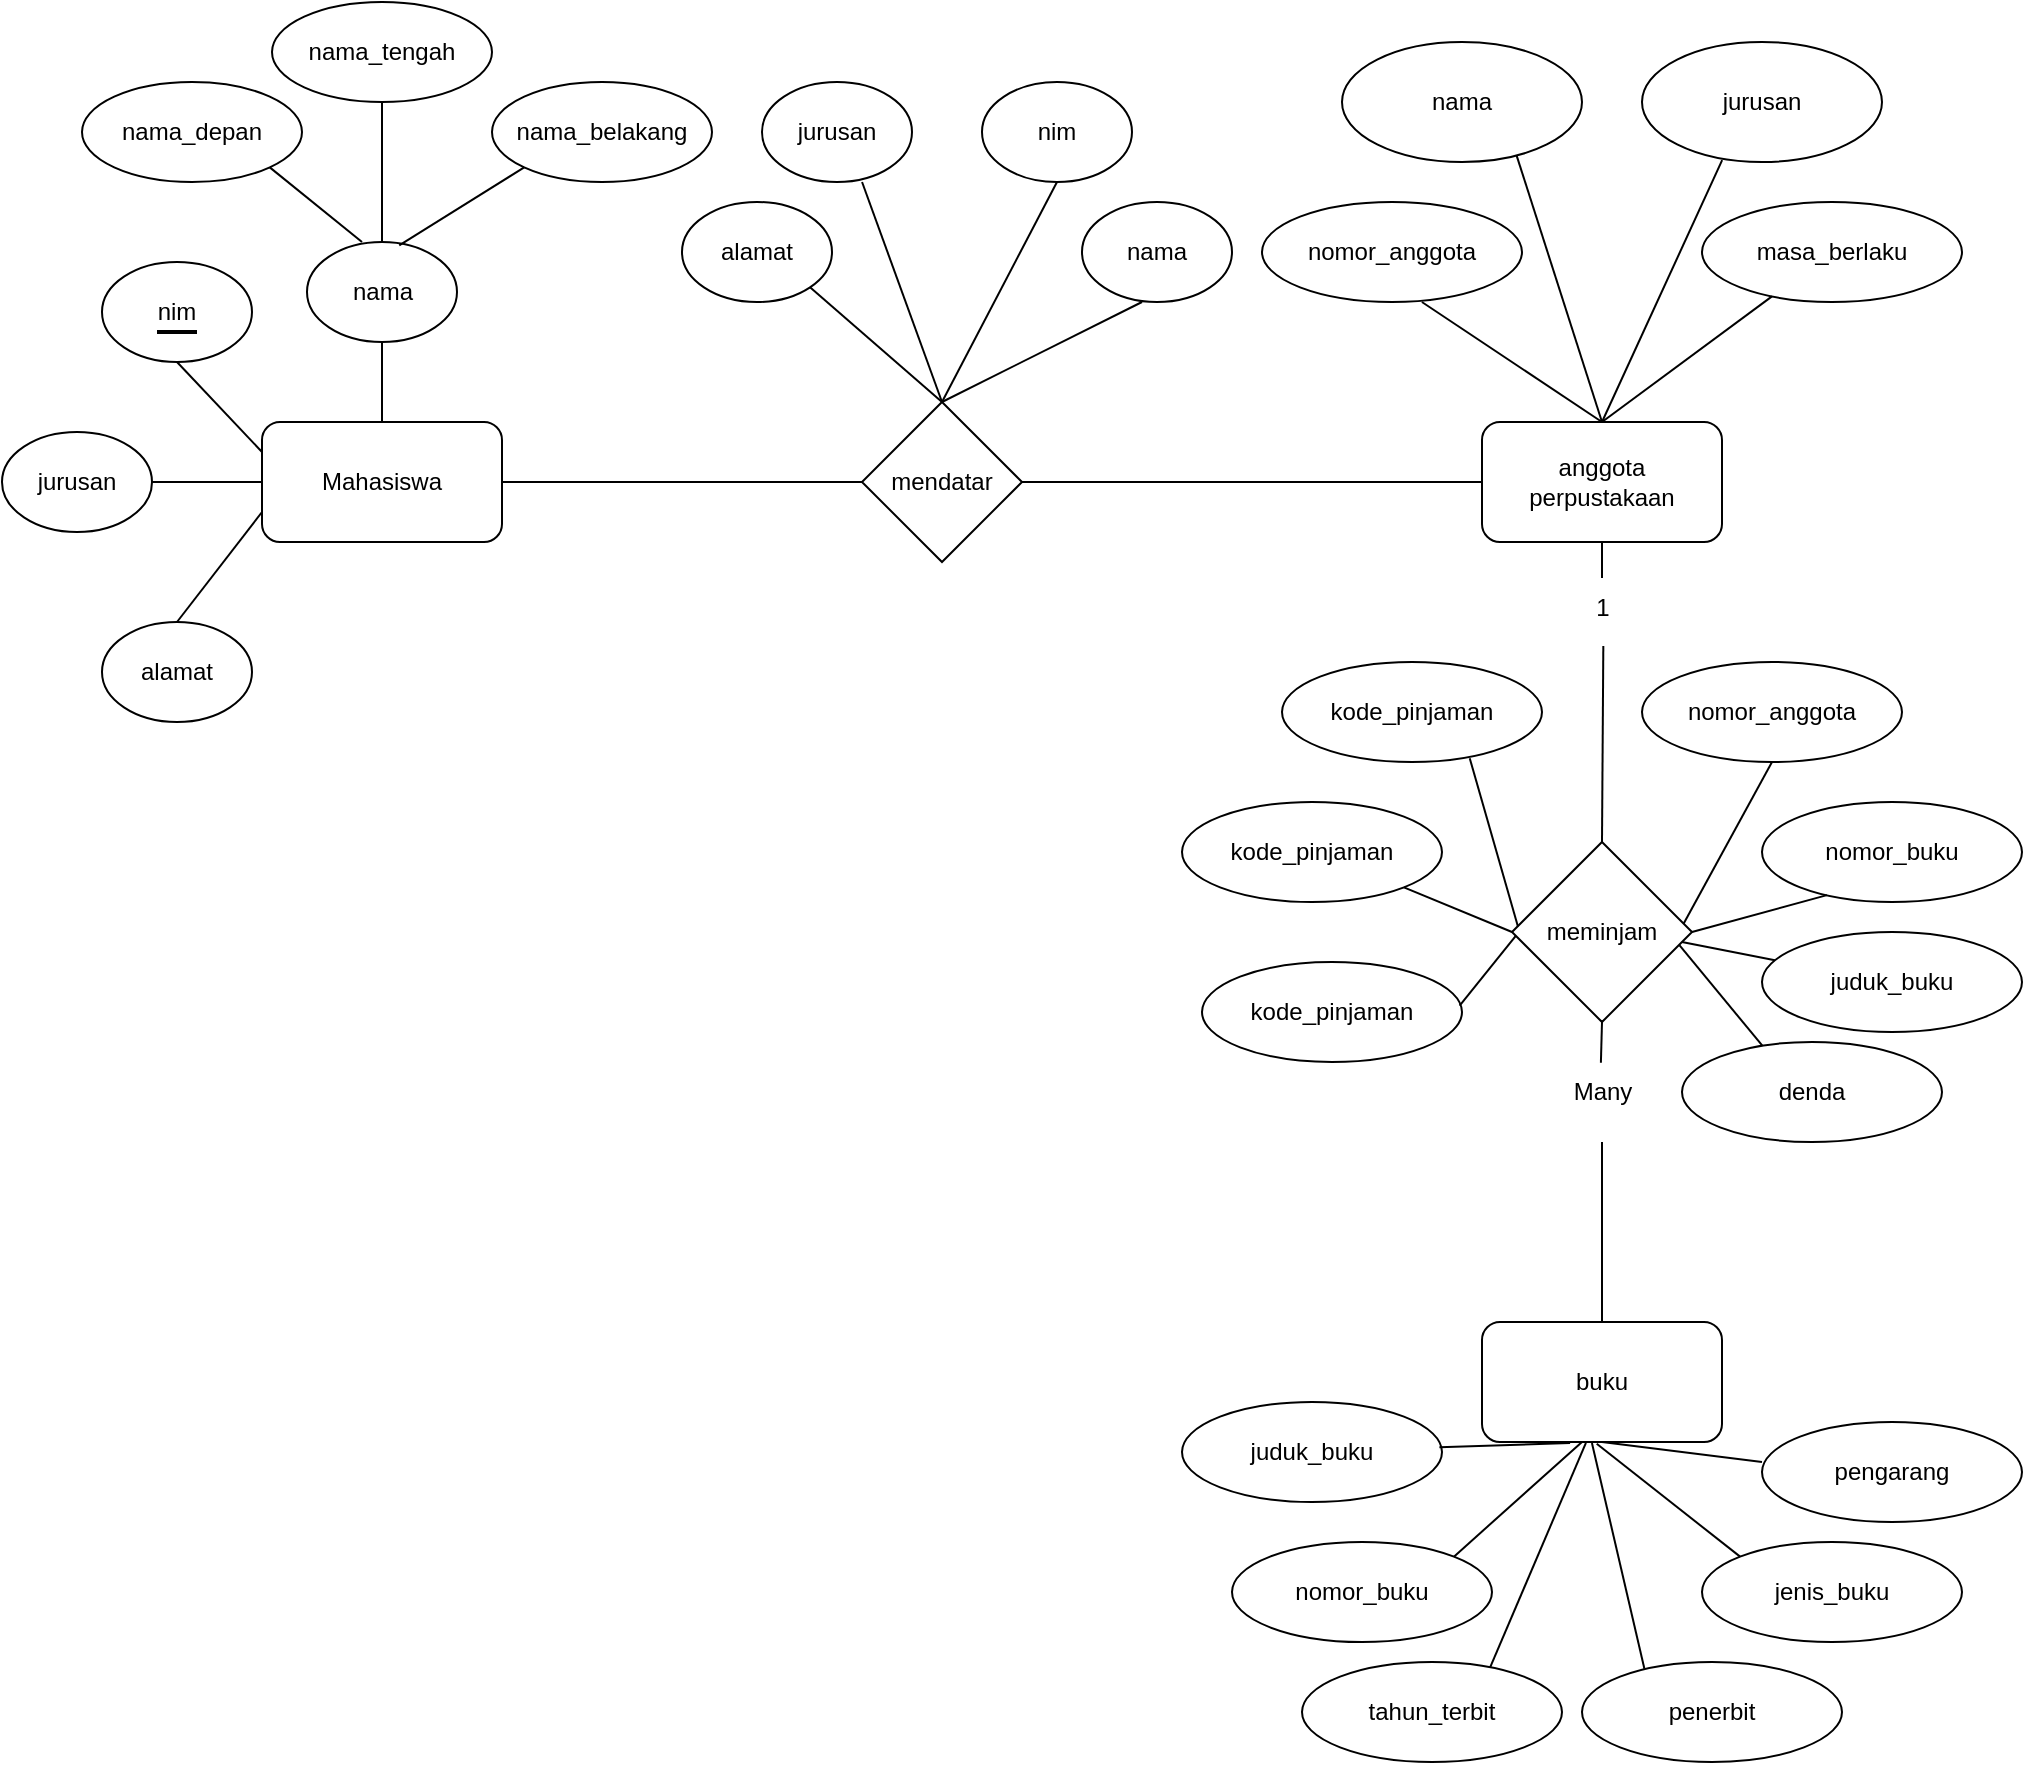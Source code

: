 <mxfile version="24.7.4">
  <diagram id="cDJHLErJSP3cd4u-dUqy" name="Page-1">
    <mxGraphModel dx="1908" dy="1184" grid="1" gridSize="10" guides="1" tooltips="1" connect="1" arrows="1" fold="1" page="1" pageScale="1" pageWidth="850" pageHeight="1100" math="0" shadow="0">
      <root>
        <mxCell id="0" />
        <mxCell id="1" parent="0" />
        <mxCell id="E2kGEfoMNPz0uAjkgJGs-3" value="Mahasiswa" style="rounded=1;whiteSpace=wrap;html=1;" vertex="1" parent="1">
          <mxGeometry x="200" y="270" width="120" height="60" as="geometry" />
        </mxCell>
        <mxCell id="E2kGEfoMNPz0uAjkgJGs-4" value="mendatar" style="rhombus;whiteSpace=wrap;html=1;" vertex="1" parent="1">
          <mxGeometry x="500" y="260" width="80" height="80" as="geometry" />
        </mxCell>
        <mxCell id="E2kGEfoMNPz0uAjkgJGs-5" value="" style="endArrow=none;html=1;rounded=0;exitX=1;exitY=0.5;exitDx=0;exitDy=0;entryX=0;entryY=0.5;entryDx=0;entryDy=0;" edge="1" parent="1" source="E2kGEfoMNPz0uAjkgJGs-3" target="E2kGEfoMNPz0uAjkgJGs-4">
          <mxGeometry width="50" height="50" relative="1" as="geometry">
            <mxPoint x="420" y="420" as="sourcePoint" />
            <mxPoint x="470" y="370" as="targetPoint" />
          </mxGeometry>
        </mxCell>
        <mxCell id="E2kGEfoMNPz0uAjkgJGs-6" value="anggota&lt;div&gt;perpustakaan&lt;/div&gt;" style="rounded=1;whiteSpace=wrap;html=1;" vertex="1" parent="1">
          <mxGeometry x="810" y="270" width="120" height="60" as="geometry" />
        </mxCell>
        <mxCell id="E2kGEfoMNPz0uAjkgJGs-7" value="" style="endArrow=none;html=1;rounded=0;entryX=0;entryY=0.5;entryDx=0;entryDy=0;exitX=1;exitY=0.5;exitDx=0;exitDy=0;" edge="1" parent="1" source="E2kGEfoMNPz0uAjkgJGs-4" target="E2kGEfoMNPz0uAjkgJGs-6">
          <mxGeometry width="50" height="50" relative="1" as="geometry">
            <mxPoint x="460" y="320" as="sourcePoint" />
            <mxPoint x="510" y="270" as="targetPoint" />
          </mxGeometry>
        </mxCell>
        <mxCell id="E2kGEfoMNPz0uAjkgJGs-9" value="alamat" style="ellipse;whiteSpace=wrap;html=1;" vertex="1" parent="1">
          <mxGeometry x="120" y="370" width="75" height="50" as="geometry" />
        </mxCell>
        <mxCell id="E2kGEfoMNPz0uAjkgJGs-10" value="jurusan" style="ellipse;whiteSpace=wrap;html=1;" vertex="1" parent="1">
          <mxGeometry x="70" y="275" width="75" height="50" as="geometry" />
        </mxCell>
        <mxCell id="E2kGEfoMNPz0uAjkgJGs-11" value="nim" style="ellipse;whiteSpace=wrap;html=1;" vertex="1" parent="1">
          <mxGeometry x="120" y="190" width="75" height="50" as="geometry" />
        </mxCell>
        <mxCell id="E2kGEfoMNPz0uAjkgJGs-12" value="" style="endArrow=none;html=1;rounded=0;exitX=0.5;exitY=0;exitDx=0;exitDy=0;entryX=0;entryY=0.75;entryDx=0;entryDy=0;" edge="1" parent="1" source="E2kGEfoMNPz0uAjkgJGs-9" target="E2kGEfoMNPz0uAjkgJGs-3">
          <mxGeometry width="50" height="50" relative="1" as="geometry">
            <mxPoint x="360" y="320" as="sourcePoint" />
            <mxPoint x="410" y="270" as="targetPoint" />
          </mxGeometry>
        </mxCell>
        <mxCell id="E2kGEfoMNPz0uAjkgJGs-13" value="" style="endArrow=none;html=1;rounded=0;entryX=1;entryY=0.5;entryDx=0;entryDy=0;exitX=0;exitY=0.5;exitDx=0;exitDy=0;" edge="1" parent="1" source="E2kGEfoMNPz0uAjkgJGs-3" target="E2kGEfoMNPz0uAjkgJGs-10">
          <mxGeometry width="50" height="50" relative="1" as="geometry">
            <mxPoint x="360" y="320" as="sourcePoint" />
            <mxPoint x="410" y="270" as="targetPoint" />
          </mxGeometry>
        </mxCell>
        <mxCell id="E2kGEfoMNPz0uAjkgJGs-15" value="" style="endArrow=none;html=1;rounded=0;exitX=0.5;exitY=1;exitDx=0;exitDy=0;entryX=0;entryY=0.25;entryDx=0;entryDy=0;" edge="1" parent="1" source="E2kGEfoMNPz0uAjkgJGs-11" target="E2kGEfoMNPz0uAjkgJGs-3">
          <mxGeometry width="50" height="50" relative="1" as="geometry">
            <mxPoint x="230" y="240" as="sourcePoint" />
            <mxPoint x="280" y="190" as="targetPoint" />
          </mxGeometry>
        </mxCell>
        <mxCell id="E2kGEfoMNPz0uAjkgJGs-22" value="" style="shape=table;startSize=0;container=1;collapsible=0;childLayout=tableLayout;fontSize=11;fillColor=none;strokeColor=none;" vertex="1" parent="1">
          <mxGeometry x="290" y="260" width="60" height="60" as="geometry" />
        </mxCell>
        <mxCell id="E2kGEfoMNPz0uAjkgJGs-26" value="" style="line;strokeWidth=2;html=1;" vertex="1" parent="1">
          <mxGeometry x="147.5" y="220" width="20" height="10" as="geometry" />
        </mxCell>
        <mxCell id="E2kGEfoMNPz0uAjkgJGs-28" value="nama" style="ellipse;whiteSpace=wrap;html=1;" vertex="1" parent="1">
          <mxGeometry x="222.5" y="180" width="75" height="50" as="geometry" />
        </mxCell>
        <mxCell id="E2kGEfoMNPz0uAjkgJGs-29" value="nama_depan" style="ellipse;whiteSpace=wrap;html=1;" vertex="1" parent="1">
          <mxGeometry x="110" y="100" width="110" height="50" as="geometry" />
        </mxCell>
        <mxCell id="E2kGEfoMNPz0uAjkgJGs-30" value="nama_belakang" style="ellipse;whiteSpace=wrap;html=1;" vertex="1" parent="1">
          <mxGeometry x="315" y="100" width="110" height="50" as="geometry" />
        </mxCell>
        <mxCell id="E2kGEfoMNPz0uAjkgJGs-31" value="nama_tengah" style="ellipse;whiteSpace=wrap;html=1;" vertex="1" parent="1">
          <mxGeometry x="205" y="60" width="110" height="50" as="geometry" />
        </mxCell>
        <mxCell id="E2kGEfoMNPz0uAjkgJGs-32" value="" style="endArrow=none;html=1;rounded=0;entryX=0.5;entryY=1;entryDx=0;entryDy=0;exitX=0.5;exitY=0;exitDx=0;exitDy=0;" edge="1" parent="1" source="E2kGEfoMNPz0uAjkgJGs-28" target="E2kGEfoMNPz0uAjkgJGs-31">
          <mxGeometry width="50" height="50" relative="1" as="geometry">
            <mxPoint x="310" y="320" as="sourcePoint" />
            <mxPoint x="360" y="270" as="targetPoint" />
          </mxGeometry>
        </mxCell>
        <mxCell id="E2kGEfoMNPz0uAjkgJGs-33" value="" style="endArrow=none;html=1;rounded=0;entryX=0.615;entryY=0.033;entryDx=0;entryDy=0;entryPerimeter=0;exitX=0;exitY=1;exitDx=0;exitDy=0;" edge="1" parent="1" source="E2kGEfoMNPz0uAjkgJGs-30" target="E2kGEfoMNPz0uAjkgJGs-28">
          <mxGeometry width="50" height="50" relative="1" as="geometry">
            <mxPoint x="310" y="320" as="sourcePoint" />
            <mxPoint x="360" y="270" as="targetPoint" />
          </mxGeometry>
        </mxCell>
        <mxCell id="E2kGEfoMNPz0uAjkgJGs-34" value="" style="endArrow=none;html=1;rounded=0;entryX=1;entryY=1;entryDx=0;entryDy=0;" edge="1" parent="1" target="E2kGEfoMNPz0uAjkgJGs-29">
          <mxGeometry width="50" height="50" relative="1" as="geometry">
            <mxPoint x="250" y="180" as="sourcePoint" />
            <mxPoint x="360" y="270" as="targetPoint" />
          </mxGeometry>
        </mxCell>
        <mxCell id="E2kGEfoMNPz0uAjkgJGs-35" value="" style="endArrow=none;html=1;rounded=0;entryX=0.5;entryY=1;entryDx=0;entryDy=0;exitX=0.5;exitY=0;exitDx=0;exitDy=0;" edge="1" parent="1" source="E2kGEfoMNPz0uAjkgJGs-3" target="E2kGEfoMNPz0uAjkgJGs-28">
          <mxGeometry width="50" height="50" relative="1" as="geometry">
            <mxPoint x="310" y="320" as="sourcePoint" />
            <mxPoint x="360" y="270" as="targetPoint" />
          </mxGeometry>
        </mxCell>
        <mxCell id="E2kGEfoMNPz0uAjkgJGs-36" value="alamat" style="ellipse;whiteSpace=wrap;html=1;" vertex="1" parent="1">
          <mxGeometry x="410" y="160" width="75" height="50" as="geometry" />
        </mxCell>
        <mxCell id="E2kGEfoMNPz0uAjkgJGs-37" value="jurusan" style="ellipse;whiteSpace=wrap;html=1;" vertex="1" parent="1">
          <mxGeometry x="450" y="100" width="75" height="50" as="geometry" />
        </mxCell>
        <mxCell id="E2kGEfoMNPz0uAjkgJGs-38" value="nim" style="ellipse;whiteSpace=wrap;html=1;" vertex="1" parent="1">
          <mxGeometry x="560" y="100" width="75" height="50" as="geometry" />
        </mxCell>
        <mxCell id="E2kGEfoMNPz0uAjkgJGs-39" value="nama" style="ellipse;whiteSpace=wrap;html=1;" vertex="1" parent="1">
          <mxGeometry x="610" y="160" width="75" height="50" as="geometry" />
        </mxCell>
        <mxCell id="E2kGEfoMNPz0uAjkgJGs-40" value="" style="endArrow=none;html=1;rounded=0;entryX=0.5;entryY=0;entryDx=0;entryDy=0;exitX=1;exitY=1;exitDx=0;exitDy=0;" edge="1" parent="1" source="E2kGEfoMNPz0uAjkgJGs-36" target="E2kGEfoMNPz0uAjkgJGs-4">
          <mxGeometry width="50" height="50" relative="1" as="geometry">
            <mxPoint x="310" y="320" as="sourcePoint" />
            <mxPoint x="360" y="270" as="targetPoint" />
          </mxGeometry>
        </mxCell>
        <mxCell id="E2kGEfoMNPz0uAjkgJGs-41" value="" style="endArrow=none;html=1;rounded=0;entryX=0.5;entryY=0;entryDx=0;entryDy=0;exitX=0.667;exitY=1;exitDx=0;exitDy=0;exitPerimeter=0;" edge="1" parent="1" source="E2kGEfoMNPz0uAjkgJGs-37" target="E2kGEfoMNPz0uAjkgJGs-4">
          <mxGeometry width="50" height="50" relative="1" as="geometry">
            <mxPoint x="310" y="320" as="sourcePoint" />
            <mxPoint x="360" y="270" as="targetPoint" />
          </mxGeometry>
        </mxCell>
        <mxCell id="E2kGEfoMNPz0uAjkgJGs-42" value="" style="endArrow=none;html=1;rounded=0;entryX=0.5;entryY=0;entryDx=0;entryDy=0;exitX=0.5;exitY=1;exitDx=0;exitDy=0;" edge="1" parent="1" source="E2kGEfoMNPz0uAjkgJGs-38" target="E2kGEfoMNPz0uAjkgJGs-4">
          <mxGeometry width="50" height="50" relative="1" as="geometry">
            <mxPoint x="310" y="320" as="sourcePoint" />
            <mxPoint x="360" y="270" as="targetPoint" />
          </mxGeometry>
        </mxCell>
        <mxCell id="E2kGEfoMNPz0uAjkgJGs-43" value="" style="endArrow=none;html=1;rounded=0;entryX=0.5;entryY=0;entryDx=0;entryDy=0;exitX=0.4;exitY=1;exitDx=0;exitDy=0;exitPerimeter=0;" edge="1" parent="1" source="E2kGEfoMNPz0uAjkgJGs-39" target="E2kGEfoMNPz0uAjkgJGs-4">
          <mxGeometry width="50" height="50" relative="1" as="geometry">
            <mxPoint x="310" y="320" as="sourcePoint" />
            <mxPoint x="360" y="270" as="targetPoint" />
          </mxGeometry>
        </mxCell>
        <mxCell id="E2kGEfoMNPz0uAjkgJGs-44" value="nomor_anggota" style="ellipse;whiteSpace=wrap;html=1;" vertex="1" parent="1">
          <mxGeometry x="700" y="160" width="130" height="50" as="geometry" />
        </mxCell>
        <mxCell id="E2kGEfoMNPz0uAjkgJGs-45" value="nama" style="ellipse;whiteSpace=wrap;html=1;" vertex="1" parent="1">
          <mxGeometry x="740" y="80" width="120" height="60" as="geometry" />
        </mxCell>
        <mxCell id="E2kGEfoMNPz0uAjkgJGs-46" value="jurusan" style="ellipse;whiteSpace=wrap;html=1;" vertex="1" parent="1">
          <mxGeometry x="890" y="80" width="120" height="60" as="geometry" />
        </mxCell>
        <mxCell id="E2kGEfoMNPz0uAjkgJGs-47" value="masa_berlaku" style="ellipse;whiteSpace=wrap;html=1;" vertex="1" parent="1">
          <mxGeometry x="920" y="160" width="130" height="50" as="geometry" />
        </mxCell>
        <mxCell id="E2kGEfoMNPz0uAjkgJGs-48" value="" style="endArrow=none;html=1;rounded=0;entryX=0.5;entryY=0;entryDx=0;entryDy=0;exitX=0.615;exitY=1;exitDx=0;exitDy=0;exitPerimeter=0;" edge="1" parent="1" source="E2kGEfoMNPz0uAjkgJGs-44" target="E2kGEfoMNPz0uAjkgJGs-6">
          <mxGeometry width="50" height="50" relative="1" as="geometry">
            <mxPoint x="780" y="320" as="sourcePoint" />
            <mxPoint x="830" y="270" as="targetPoint" />
          </mxGeometry>
        </mxCell>
        <mxCell id="E2kGEfoMNPz0uAjkgJGs-49" value="" style="endArrow=none;html=1;rounded=0;entryX=0.5;entryY=0;entryDx=0;entryDy=0;exitX=0.728;exitY=0.949;exitDx=0;exitDy=0;exitPerimeter=0;" edge="1" parent="1" source="E2kGEfoMNPz0uAjkgJGs-45" target="E2kGEfoMNPz0uAjkgJGs-6">
          <mxGeometry width="50" height="50" relative="1" as="geometry">
            <mxPoint x="780" y="320" as="sourcePoint" />
            <mxPoint x="830" y="270" as="targetPoint" />
          </mxGeometry>
        </mxCell>
        <mxCell id="E2kGEfoMNPz0uAjkgJGs-50" value="" style="endArrow=none;html=1;rounded=0;entryX=0.5;entryY=0;entryDx=0;entryDy=0;exitX=0.334;exitY=0.985;exitDx=0;exitDy=0;exitPerimeter=0;" edge="1" parent="1" source="E2kGEfoMNPz0uAjkgJGs-46" target="E2kGEfoMNPz0uAjkgJGs-6">
          <mxGeometry width="50" height="50" relative="1" as="geometry">
            <mxPoint x="780" y="320" as="sourcePoint" />
            <mxPoint x="830" y="270" as="targetPoint" />
          </mxGeometry>
        </mxCell>
        <mxCell id="E2kGEfoMNPz0uAjkgJGs-51" value="" style="endArrow=none;html=1;rounded=0;entryX=0.5;entryY=0;entryDx=0;entryDy=0;" edge="1" parent="1" source="E2kGEfoMNPz0uAjkgJGs-47" target="E2kGEfoMNPz0uAjkgJGs-6">
          <mxGeometry width="50" height="50" relative="1" as="geometry">
            <mxPoint x="940" y="220" as="sourcePoint" />
            <mxPoint x="830" y="270" as="targetPoint" />
          </mxGeometry>
        </mxCell>
        <mxCell id="E2kGEfoMNPz0uAjkgJGs-52" value="meminjam" style="rhombus;whiteSpace=wrap;html=1;" vertex="1" parent="1">
          <mxGeometry x="825" y="480" width="90" height="90" as="geometry" />
        </mxCell>
        <mxCell id="E2kGEfoMNPz0uAjkgJGs-53" value="1" style="text;html=1;align=center;verticalAlign=middle;resizable=0;points=[];autosize=1;strokeColor=none;fillColor=none;" vertex="1" parent="1">
          <mxGeometry x="855" y="348" width="30" height="30" as="geometry" />
        </mxCell>
        <mxCell id="E2kGEfoMNPz0uAjkgJGs-54" value="" style="endArrow=none;html=1;rounded=0;entryX=0.5;entryY=1;entryDx=0;entryDy=0;" edge="1" parent="1" source="E2kGEfoMNPz0uAjkgJGs-53" target="E2kGEfoMNPz0uAjkgJGs-6">
          <mxGeometry width="50" height="50" relative="1" as="geometry">
            <mxPoint x="780" y="320" as="sourcePoint" />
            <mxPoint x="830" y="270" as="targetPoint" />
          </mxGeometry>
        </mxCell>
        <mxCell id="E2kGEfoMNPz0uAjkgJGs-55" value="" style="endArrow=none;html=1;rounded=0;exitX=0.5;exitY=0;exitDx=0;exitDy=0;entryX=0.522;entryY=1.133;entryDx=0;entryDy=0;entryPerimeter=0;" edge="1" parent="1" source="E2kGEfoMNPz0uAjkgJGs-52" target="E2kGEfoMNPz0uAjkgJGs-53">
          <mxGeometry width="50" height="50" relative="1" as="geometry">
            <mxPoint x="810" y="410" as="sourcePoint" />
            <mxPoint x="870" y="380" as="targetPoint" />
          </mxGeometry>
        </mxCell>
        <mxCell id="E2kGEfoMNPz0uAjkgJGs-56" value="nomor_buku" style="ellipse;whiteSpace=wrap;html=1;" vertex="1" parent="1">
          <mxGeometry x="950" y="460" width="130" height="50" as="geometry" />
        </mxCell>
        <mxCell id="E2kGEfoMNPz0uAjkgJGs-57" value="nomor_anggota" style="ellipse;whiteSpace=wrap;html=1;" vertex="1" parent="1">
          <mxGeometry x="890" y="390" width="130" height="50" as="geometry" />
        </mxCell>
        <mxCell id="E2kGEfoMNPz0uAjkgJGs-58" value="denda" style="ellipse;whiteSpace=wrap;html=1;" vertex="1" parent="1">
          <mxGeometry x="910" y="580" width="130" height="50" as="geometry" />
        </mxCell>
        <mxCell id="E2kGEfoMNPz0uAjkgJGs-59" value="juduk_buku" style="ellipse;whiteSpace=wrap;html=1;" vertex="1" parent="1">
          <mxGeometry x="950" y="525" width="130" height="50" as="geometry" />
        </mxCell>
        <mxCell id="E2kGEfoMNPz0uAjkgJGs-60" value="" style="endArrow=none;html=1;rounded=0;exitX=0.954;exitY=0.453;exitDx=0;exitDy=0;exitPerimeter=0;entryX=0.5;entryY=1;entryDx=0;entryDy=0;" edge="1" parent="1" source="E2kGEfoMNPz0uAjkgJGs-52" target="E2kGEfoMNPz0uAjkgJGs-57">
          <mxGeometry width="50" height="50" relative="1" as="geometry">
            <mxPoint x="930" y="440" as="sourcePoint" />
            <mxPoint x="980" y="390" as="targetPoint" />
          </mxGeometry>
        </mxCell>
        <mxCell id="E2kGEfoMNPz0uAjkgJGs-61" value="" style="endArrow=none;html=1;rounded=0;exitX=1;exitY=0.5;exitDx=0;exitDy=0;entryX=0.25;entryY=0.931;entryDx=0;entryDy=0;entryPerimeter=0;" edge="1" parent="1" source="E2kGEfoMNPz0uAjkgJGs-52" target="E2kGEfoMNPz0uAjkgJGs-56">
          <mxGeometry width="50" height="50" relative="1" as="geometry">
            <mxPoint x="940" y="490" as="sourcePoint" />
            <mxPoint x="990" y="440" as="targetPoint" />
          </mxGeometry>
        </mxCell>
        <mxCell id="E2kGEfoMNPz0uAjkgJGs-62" value="" style="endArrow=none;html=1;rounded=0;exitX=0.944;exitY=0.556;exitDx=0;exitDy=0;exitPerimeter=0;" edge="1" parent="1" source="E2kGEfoMNPz0uAjkgJGs-52" target="E2kGEfoMNPz0uAjkgJGs-59">
          <mxGeometry width="50" height="50" relative="1" as="geometry">
            <mxPoint x="940" y="530" as="sourcePoint" />
            <mxPoint x="990" y="480" as="targetPoint" />
          </mxGeometry>
        </mxCell>
        <mxCell id="E2kGEfoMNPz0uAjkgJGs-63" value="" style="endArrow=none;html=1;rounded=0;exitX=0.93;exitY=0.573;exitDx=0;exitDy=0;exitPerimeter=0;entryX=0.309;entryY=0.037;entryDx=0;entryDy=0;entryPerimeter=0;" edge="1" parent="1" source="E2kGEfoMNPz0uAjkgJGs-52" target="E2kGEfoMNPz0uAjkgJGs-58">
          <mxGeometry width="50" height="50" relative="1" as="geometry">
            <mxPoint x="900" y="520" as="sourcePoint" />
            <mxPoint x="950" y="470" as="targetPoint" />
          </mxGeometry>
        </mxCell>
        <mxCell id="E2kGEfoMNPz0uAjkgJGs-64" value="kode_pinjaman" style="ellipse;whiteSpace=wrap;html=1;" vertex="1" parent="1">
          <mxGeometry x="710" y="390" width="130" height="50" as="geometry" />
        </mxCell>
        <mxCell id="E2kGEfoMNPz0uAjkgJGs-65" value="kode_pinjaman" style="ellipse;whiteSpace=wrap;html=1;" vertex="1" parent="1">
          <mxGeometry x="660" y="460" width="130" height="50" as="geometry" />
        </mxCell>
        <mxCell id="E2kGEfoMNPz0uAjkgJGs-66" value="kode_pinjaman" style="ellipse;whiteSpace=wrap;html=1;" vertex="1" parent="1">
          <mxGeometry x="670" y="540" width="130" height="50" as="geometry" />
        </mxCell>
        <mxCell id="E2kGEfoMNPz0uAjkgJGs-67" value="" style="endArrow=none;html=1;rounded=0;exitX=0.722;exitY=0.962;exitDx=0;exitDy=0;exitPerimeter=0;entryX=0.033;entryY=0.469;entryDx=0;entryDy=0;entryPerimeter=0;" edge="1" parent="1" source="E2kGEfoMNPz0uAjkgJGs-64" target="E2kGEfoMNPz0uAjkgJGs-52">
          <mxGeometry width="50" height="50" relative="1" as="geometry">
            <mxPoint x="850" y="510" as="sourcePoint" />
            <mxPoint x="900" y="460" as="targetPoint" />
          </mxGeometry>
        </mxCell>
        <mxCell id="E2kGEfoMNPz0uAjkgJGs-68" value="" style="endArrow=none;html=1;rounded=0;entryX=0;entryY=0.5;entryDx=0;entryDy=0;exitX=1;exitY=1;exitDx=0;exitDy=0;" edge="1" parent="1" source="E2kGEfoMNPz0uAjkgJGs-65" target="E2kGEfoMNPz0uAjkgJGs-52">
          <mxGeometry width="50" height="50" relative="1" as="geometry">
            <mxPoint x="810" y="550" as="sourcePoint" />
            <mxPoint x="860" y="500" as="targetPoint" />
          </mxGeometry>
        </mxCell>
        <mxCell id="E2kGEfoMNPz0uAjkgJGs-69" value="" style="endArrow=none;html=1;rounded=0;exitX=0.991;exitY=0.437;exitDx=0;exitDy=0;exitPerimeter=0;entryX=0.021;entryY=0.521;entryDx=0;entryDy=0;entryPerimeter=0;" edge="1" parent="1" source="E2kGEfoMNPz0uAjkgJGs-66" target="E2kGEfoMNPz0uAjkgJGs-52">
          <mxGeometry width="50" height="50" relative="1" as="geometry">
            <mxPoint x="810" y="550" as="sourcePoint" />
            <mxPoint x="860" y="500" as="targetPoint" />
          </mxGeometry>
        </mxCell>
        <mxCell id="E2kGEfoMNPz0uAjkgJGs-70" value="Many" style="text;html=1;align=center;verticalAlign=middle;resizable=0;points=[];autosize=1;strokeColor=none;fillColor=none;" vertex="1" parent="1">
          <mxGeometry x="845" y="590" width="50" height="30" as="geometry" />
        </mxCell>
        <mxCell id="E2kGEfoMNPz0uAjkgJGs-71" value="" style="endArrow=none;html=1;rounded=0;entryX=0.5;entryY=1;entryDx=0;entryDy=0;exitX=0.489;exitY=0.012;exitDx=0;exitDy=0;exitPerimeter=0;" edge="1" parent="1" source="E2kGEfoMNPz0uAjkgJGs-70" target="E2kGEfoMNPz0uAjkgJGs-52">
          <mxGeometry width="50" height="50" relative="1" as="geometry">
            <mxPoint x="780" y="670" as="sourcePoint" />
            <mxPoint x="830" y="620" as="targetPoint" />
          </mxGeometry>
        </mxCell>
        <mxCell id="E2kGEfoMNPz0uAjkgJGs-72" value="" style="endArrow=none;html=1;rounded=0;entryX=0.5;entryY=1.333;entryDx=0;entryDy=0;entryPerimeter=0;exitX=0.5;exitY=0;exitDx=0;exitDy=0;" edge="1" parent="1" source="E2kGEfoMNPz0uAjkgJGs-73" target="E2kGEfoMNPz0uAjkgJGs-70">
          <mxGeometry width="50" height="50" relative="1" as="geometry">
            <mxPoint x="770" y="690" as="sourcePoint" />
            <mxPoint x="720" y="770" as="targetPoint" />
          </mxGeometry>
        </mxCell>
        <mxCell id="E2kGEfoMNPz0uAjkgJGs-73" value="buku" style="rounded=1;whiteSpace=wrap;html=1;" vertex="1" parent="1">
          <mxGeometry x="810" y="720" width="120" height="60" as="geometry" />
        </mxCell>
        <mxCell id="E2kGEfoMNPz0uAjkgJGs-74" value="juduk_buku" style="ellipse;whiteSpace=wrap;html=1;" vertex="1" parent="1">
          <mxGeometry x="660" y="760" width="130" height="50" as="geometry" />
        </mxCell>
        <mxCell id="E2kGEfoMNPz0uAjkgJGs-75" value="jenis_buku" style="ellipse;whiteSpace=wrap;html=1;" vertex="1" parent="1">
          <mxGeometry x="920" y="830" width="130" height="50" as="geometry" />
        </mxCell>
        <mxCell id="E2kGEfoMNPz0uAjkgJGs-76" value="penerbit" style="ellipse;whiteSpace=wrap;html=1;" vertex="1" parent="1">
          <mxGeometry x="860" y="890" width="130" height="50" as="geometry" />
        </mxCell>
        <mxCell id="E2kGEfoMNPz0uAjkgJGs-77" value="pengarang" style="ellipse;whiteSpace=wrap;html=1;" vertex="1" parent="1">
          <mxGeometry x="950" y="770" width="130" height="50" as="geometry" />
        </mxCell>
        <mxCell id="E2kGEfoMNPz0uAjkgJGs-78" value="nomor_buku" style="ellipse;whiteSpace=wrap;html=1;" vertex="1" parent="1">
          <mxGeometry x="685" y="830" width="130" height="50" as="geometry" />
        </mxCell>
        <mxCell id="E2kGEfoMNPz0uAjkgJGs-79" value="tahun_terbit" style="ellipse;whiteSpace=wrap;html=1;" vertex="1" parent="1">
          <mxGeometry x="720" y="890" width="130" height="50" as="geometry" />
        </mxCell>
        <mxCell id="E2kGEfoMNPz0uAjkgJGs-80" value="" style="endArrow=none;html=1;rounded=0;entryX=0.367;entryY=1.008;entryDx=0;entryDy=0;entryPerimeter=0;exitX=0.99;exitY=0.452;exitDx=0;exitDy=0;exitPerimeter=0;" edge="1" parent="1" source="E2kGEfoMNPz0uAjkgJGs-74" target="E2kGEfoMNPz0uAjkgJGs-73">
          <mxGeometry width="50" height="50" relative="1" as="geometry">
            <mxPoint x="670" y="700" as="sourcePoint" />
            <mxPoint x="720" y="650" as="targetPoint" />
          </mxGeometry>
        </mxCell>
        <mxCell id="E2kGEfoMNPz0uAjkgJGs-81" value="" style="endArrow=none;html=1;rounded=0;exitX=1;exitY=0;exitDx=0;exitDy=0;" edge="1" parent="1" source="E2kGEfoMNPz0uAjkgJGs-78">
          <mxGeometry width="50" height="50" relative="1" as="geometry">
            <mxPoint x="710" y="790" as="sourcePoint" />
            <mxPoint x="860" y="780" as="targetPoint" />
          </mxGeometry>
        </mxCell>
        <mxCell id="E2kGEfoMNPz0uAjkgJGs-82" value="" style="endArrow=none;html=1;rounded=0;entryX=0.433;entryY=1.008;entryDx=0;entryDy=0;entryPerimeter=0;exitX=0.724;exitY=0.052;exitDx=0;exitDy=0;exitPerimeter=0;" edge="1" parent="1" source="E2kGEfoMNPz0uAjkgJGs-79" target="E2kGEfoMNPz0uAjkgJGs-73">
          <mxGeometry width="50" height="50" relative="1" as="geometry">
            <mxPoint x="710" y="870" as="sourcePoint" />
            <mxPoint x="760" y="820" as="targetPoint" />
          </mxGeometry>
        </mxCell>
        <mxCell id="E2kGEfoMNPz0uAjkgJGs-83" value="" style="endArrow=none;html=1;rounded=0;entryX=0.458;entryY=1.008;entryDx=0;entryDy=0;entryPerimeter=0;exitX=0.24;exitY=0.068;exitDx=0;exitDy=0;exitPerimeter=0;" edge="1" parent="1" source="E2kGEfoMNPz0uAjkgJGs-76" target="E2kGEfoMNPz0uAjkgJGs-73">
          <mxGeometry width="50" height="50" relative="1" as="geometry">
            <mxPoint x="710" y="870" as="sourcePoint" />
            <mxPoint x="760" y="820" as="targetPoint" />
          </mxGeometry>
        </mxCell>
        <mxCell id="E2kGEfoMNPz0uAjkgJGs-84" value="" style="endArrow=none;html=1;rounded=0;entryX=0.478;entryY=1.015;entryDx=0;entryDy=0;entryPerimeter=0;exitX=0;exitY=0;exitDx=0;exitDy=0;" edge="1" parent="1" source="E2kGEfoMNPz0uAjkgJGs-75" target="E2kGEfoMNPz0uAjkgJGs-73">
          <mxGeometry width="50" height="50" relative="1" as="geometry">
            <mxPoint x="830" y="870" as="sourcePoint" />
            <mxPoint x="880" y="820" as="targetPoint" />
          </mxGeometry>
        </mxCell>
        <mxCell id="E2kGEfoMNPz0uAjkgJGs-85" value="" style="endArrow=none;html=1;rounded=0;entryX=0.5;entryY=1;entryDx=0;entryDy=0;exitX=0;exitY=0.4;exitDx=0;exitDy=0;exitPerimeter=0;" edge="1" parent="1" source="E2kGEfoMNPz0uAjkgJGs-77" target="E2kGEfoMNPz0uAjkgJGs-73">
          <mxGeometry width="50" height="50" relative="1" as="geometry">
            <mxPoint x="830" y="870" as="sourcePoint" />
            <mxPoint x="880" y="820" as="targetPoint" />
          </mxGeometry>
        </mxCell>
      </root>
    </mxGraphModel>
  </diagram>
</mxfile>
